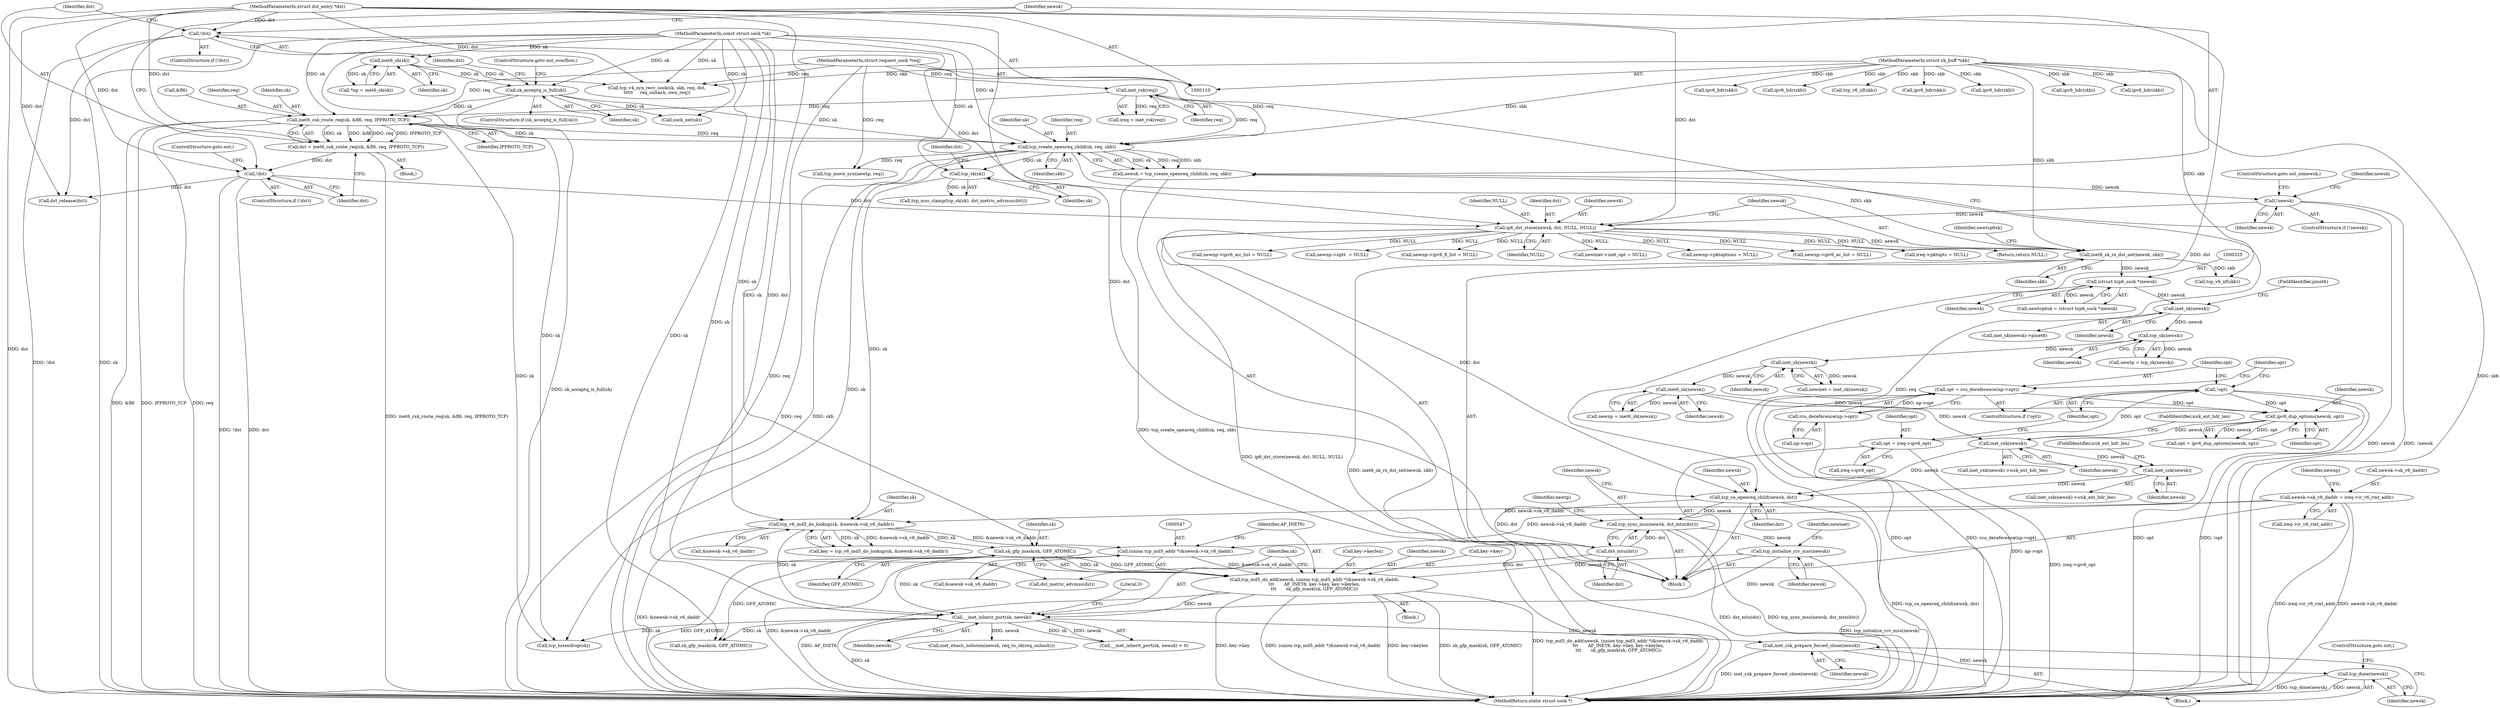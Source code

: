 digraph "0_linux_83eaddab4378db256d00d295bda6ca997cd13a52_0@API" {
"1000569" [label="(Call,inet_csk_prepare_forced_close(newsk))"];
"1000564" [label="(Call,__inet_inherit_port(sk, newsk))"];
"1000559" [label="(Call,sk_gfp_mask(sk, GFP_ATOMIC))"];
"1000535" [label="(Call,tcp_v6_md5_do_lookup(sk, &newsk->sk_v6_daddr))"];
"1000513" [label="(Call,tcp_sk(sk))"];
"1000301" [label="(Call,tcp_create_openreq_child(sk, req, skb))"];
"1000289" [label="(Call,inet6_csk_route_req(sk, &fl6, req, IPPROTO_TCP))"];
"1000280" [label="(Call,sk_acceptq_is_full(sk))"];
"1000123" [label="(Call,inet6_sk(sk))"];
"1000111" [label="(MethodParameterIn,const struct sock *sk)"];
"1000277" [label="(Call,inet_rsk(req))"];
"1000113" [label="(MethodParameterIn,struct request_sock *req)"];
"1000112" [label="(MethodParameterIn,struct sk_buff *skb)"];
"1000353" [label="(Call,newsk->sk_v6_daddr = ireq->ir_v6_rmt_addr)"];
"1000517" [label="(Call,tcp_initialize_rcv_mss(newsk))"];
"1000504" [label="(Call,tcp_sync_mss(newsk, dst_mtu(dst)))"];
"1000501" [label="(Call,tcp_ca_openreq_child(newsk, dst))"];
"1000491" [label="(Call,inet_csk(newsk))"];
"1000483" [label="(Call,inet_csk(newsk))"];
"1000473" [label="(Call,ipv6_dup_options(newsk, opt))"];
"1000346" [label="(Call,inet6_sk(newsk))"];
"1000342" [label="(Call,inet_sk(newsk))"];
"1000338" [label="(Call,tcp_sk(newsk))"];
"1000329" [label="(Call,inet_sk(newsk))"];
"1000324" [label="(Call,(struct tcp6_sock *)newsk)"];
"1000319" [label="(Call,inet6_sk_rx_dst_set(newsk, skb))"];
"1000314" [label="(Call,ip6_dst_store(newsk, dst, NULL, NULL))"];
"1000306" [label="(Call,!newsk)"];
"1000299" [label="(Call,newsk = tcp_create_openreq_child(sk, req, skb))"];
"1000284" [label="(Call,!dst)"];
"1000114" [label="(MethodParameterIn,struct dst_entry *dst)"];
"1000296" [label="(Call,!dst)"];
"1000287" [label="(Call,dst = inet6_csk_route_req(sk, &fl6, req, IPPROTO_TCP))"];
"1000460" [label="(Call,!opt)"];
"1000454" [label="(Call,opt = ireq->ipv6_opt)"];
"1000462" [label="(Call,opt = rcu_dereference(np->opt))"];
"1000464" [label="(Call,rcu_dereference(np->opt))"];
"1000506" [label="(Call,dst_mtu(dst))"];
"1000544" [label="(Call,tcp_md5_do_add(newsk, (union tcp_md5_addr *)&newsk->sk_v6_daddr,\n\t\t\t       AF_INET6, key->key, key->keylen,\n\t\t\t       sk_gfp_mask(sk, GFP_ATOMIC)))"];
"1000546" [label="(Call,(union tcp_md5_addr *)&newsk->sk_v6_daddr)"];
"1000571" [label="(Call,tcp_done(newsk))"];
"1000561" [label="(Identifier,GFP_ATOMIC)"];
"1000265" [label="(Call,ipv6_hdr(skb))"];
"1000326" [label="(Identifier,newsk)"];
"1000482" [label="(Call,inet_csk(newsk)->icsk_ext_hdr_len)"];
"1000391" [label="(Call,newnp->ipv6_ac_list = NULL)"];
"1000117" [label="(Block,)"];
"1000308" [label="(ControlStructure,goto out_nonewsk;)"];
"1000515" [label="(Call,dst_metric_advmss(dst))"];
"1000464" [label="(Call,rcu_dereference(np->opt))"];
"1000340" [label="(Call,newinet = inet_sk(newsk))"];
"1000469" [label="(Identifier,opt)"];
"1000114" [label="(MethodParameterIn,struct dst_entry *dst)"];
"1000288" [label="(Identifier,dst)"];
"1000533" [label="(Call,key = tcp_v6_md5_do_lookup(sk, &newsk->sk_v6_daddr))"];
"1000298" [label="(ControlStructure,goto out;)"];
"1000295" [label="(ControlStructure,if (!dst))"];
"1000286" [label="(Block,)"];
"1000475" [label="(Identifier,opt)"];
"1000506" [label="(Call,dst_mtu(dst))"];
"1000293" [label="(Identifier,req)"];
"1000362" [label="(Identifier,newnp)"];
"1000514" [label="(Identifier,sk)"];
"1000304" [label="(Identifier,skb)"];
"1000573" [label="(ControlStructure,goto out;)"];
"1000254" [label="(Call,ipv6_hdr(skb))"];
"1000568" [label="(Block,)"];
"1000635" [label="(Call,dst_release(dst))"];
"1000485" [label="(FieldIdentifier,icsk_ext_hdr_len)"];
"1000577" [label="(Call,inet_ehash_nolisten(newsk, req_to_sk(req_unhash)))"];
"1000492" [label="(Identifier,newsk)"];
"1000505" [label="(Identifier,newsk)"];
"1000336" [label="(Call,newtp = tcp_sk(newsk))"];
"1000601" [label="(Call,sk_gfp_mask(sk, GFP_ATOMIC))"];
"1000330" [label="(Identifier,newsk)"];
"1000491" [label="(Call,inet_csk(newsk))"];
"1000608" [label="(Call,ireq->pktopts = NULL)"];
"1000314" [label="(Call,ip6_dst_store(newsk, dst, NULL, NULL))"];
"1000517" [label="(Call,tcp_initialize_rcv_mss(newsk))"];
"1000290" [label="(Identifier,sk)"];
"1000285" [label="(Identifier,dst)"];
"1000433" [label="(Call,ipv6_hdr(skb))"];
"1000307" [label="(Identifier,newsk)"];
"1000277" [label="(Call,inet_rsk(req))"];
"1000504" [label="(Call,tcp_sync_mss(newsk, dst_mtu(dst)))"];
"1000502" [label="(Identifier,newsk)"];
"1000455" [label="(Identifier,opt)"];
"1000513" [label="(Call,tcp_sk(sk))"];
"1000454" [label="(Call,opt = ireq->ipv6_opt)"];
"1000302" [label="(Identifier,sk)"];
"1000461" [label="(Identifier,opt)"];
"1000297" [label="(Identifier,dst)"];
"1000565" [label="(Identifier,sk)"];
"1000569" [label="(Call,inet_csk_prepare_forced_close(newsk))"];
"1000275" [label="(Call,ireq = inet_rsk(req))"];
"1000354" [label="(Call,newsk->sk_v6_daddr)"];
"1000640" [label="(Return,return NULL;)"];
"1000311" [label="(Identifier,newsk)"];
"1000319" [label="(Call,inet6_sk_rx_dst_set(newsk, skb))"];
"1000323" [label="(Identifier,newtcp6sk)"];
"1000346" [label="(Call,inet6_sk(newsk))"];
"1000536" [label="(Identifier,sk)"];
"1000322" [label="(Call,newtcp6sk = (struct tcp6_sock *)newsk)"];
"1000483" [label="(Call,inet_csk(newsk))"];
"1000459" [label="(ControlStructure,if (!opt))"];
"1000112" [label="(MethodParameterIn,struct sk_buff *skb)"];
"1000493" [label="(FieldIdentifier,icsk_ext_hdr_len)"];
"1000546" [label="(Call,(union tcp_md5_addr *)&newsk->sk_v6_daddr)"];
"1000246" [label="(Call,ipv6_hdr(skb))"];
"1000353" [label="(Call,newsk->sk_v6_daddr = ireq->ir_v6_rmt_addr)"];
"1000344" [label="(Call,newnp = inet6_sk(newsk))"];
"1000535" [label="(Call,tcp_v6_md5_do_lookup(sk, &newsk->sk_v6_daddr))"];
"1000280" [label="(Call,sk_acceptq_is_full(sk))"];
"1000642" [label="(MethodReturn,static struct sock *)"];
"1000329" [label="(Call,inet_sk(newsk))"];
"1000357" [label="(Call,ireq->ir_v6_rmt_addr)"];
"1000521" [label="(Identifier,newinet)"];
"1000386" [label="(Call,newnp->ipv6_mc_list = NULL)"];
"1000474" [label="(Identifier,newsk)"];
"1000417" [label="(Call,newnp->opt\t  = NULL)"];
"1000559" [label="(Call,sk_gfp_mask(sk, GFP_ATOMIC))"];
"1000324" [label="(Call,(struct tcp6_sock *)newsk)"];
"1000571" [label="(Call,tcp_done(newsk))"];
"1000142" [label="(Call,tcp_v4_syn_recv_sock(sk, skb, req, dst,\n\t\t\t\t\t     req_unhash, own_req))"];
"1000463" [label="(Identifier,opt)"];
"1000507" [label="(Identifier,dst)"];
"1000279" [label="(ControlStructure,if (sk_acceptq_is_full(sk)))"];
"1000315" [label="(Identifier,newsk)"];
"1000299" [label="(Call,newsk = tcp_create_openreq_child(sk, req, skb))"];
"1000537" [label="(Call,&newsk->sk_v6_daddr)"];
"1000631" [label="(Call,sock_net(sk))"];
"1000585" [label="(Call,tcp_move_syn(newtp, req))"];
"1000564" [label="(Call,__inet_inherit_port(sk, newsk))"];
"1000426" [label="(Call,tcp_v6_iif(skb))"];
"1000570" [label="(Identifier,newsk)"];
"1000113" [label="(MethodParameterIn,struct request_sock *req)"];
"1000396" [label="(Call,newnp->ipv6_fl_list = NULL)"];
"1000328" [label="(Call,inet_sk(newsk)->pinet6)"];
"1000300" [label="(Identifier,newsk)"];
"1000516" [label="(Identifier,dst)"];
"1000342" [label="(Call,inet_sk(newsk))"];
"1000320" [label="(Identifier,newsk)"];
"1000548" [label="(Call,&newsk->sk_v6_daddr)"];
"1000510" [label="(Identifier,newtp)"];
"1000294" [label="(Identifier,IPPROTO_TCP)"];
"1000239" [label="(Call,tcp_v6_iif(skb))"];
"1000317" [label="(Identifier,NULL)"];
"1000501" [label="(Call,tcp_ca_openreq_child(newsk, dst))"];
"1000296" [label="(Call,!dst)"];
"1000462" [label="(Call,opt = rcu_dereference(np->opt))"];
"1000316" [label="(Identifier,dst)"];
"1000460" [label="(Call,!opt)"];
"1000338" [label="(Call,tcp_sk(newsk))"];
"1000305" [label="(ControlStructure,if (!newsk))"];
"1000503" [label="(Identifier,dst)"];
"1000452" [label="(Call,ipv6_hdr(skb))"];
"1000556" [label="(Call,key->keylen)"];
"1000343" [label="(Identifier,newsk)"];
"1000456" [label="(Call,ireq->ipv6_opt)"];
"1000471" [label="(Call,opt = ipv6_dup_options(newsk, opt))"];
"1000111" [label="(MethodParameterIn,const struct sock *sk)"];
"1000283" [label="(ControlStructure,if (!dst))"];
"1000563" [label="(Call,__inet_inherit_port(sk, newsk) < 0)"];
"1000638" [label="(Call,tcp_listendrop(sk))"];
"1000291" [label="(Call,&fl6)"];
"1000465" [label="(Call,np->opt)"];
"1000303" [label="(Identifier,req)"];
"1000278" [label="(Identifier,req)"];
"1000347" [label="(Identifier,newsk)"];
"1000545" [label="(Identifier,newsk)"];
"1000560" [label="(Identifier,sk)"];
"1000124" [label="(Identifier,sk)"];
"1000284" [label="(Call,!dst)"];
"1000512" [label="(Call,tcp_mss_clamp(tcp_sk(sk), dst_metric_advmss(dst)))"];
"1000123" [label="(Call,inet6_sk(sk))"];
"1000553" [label="(Call,key->key)"];
"1000552" [label="(Identifier,AF_INET6)"];
"1000301" [label="(Call,tcp_create_openreq_child(sk, req, skb))"];
"1000441" [label="(Call,ipv6_hdr(skb))"];
"1000281" [label="(Identifier,sk)"];
"1000318" [label="(Identifier,NULL)"];
"1000306" [label="(Call,!newsk)"];
"1000282" [label="(ControlStructure,goto out_overflow;)"];
"1000566" [label="(Identifier,newsk)"];
"1000287" [label="(Call,dst = inet6_csk_route_req(sk, &fl6, req, IPPROTO_TCP))"];
"1000339" [label="(Identifier,newsk)"];
"1000544" [label="(Call,tcp_md5_do_add(newsk, (union tcp_md5_addr *)&newsk->sk_v6_daddr,\n\t\t\t       AF_INET6, key->key, key->keylen,\n\t\t\t       sk_gfp_mask(sk, GFP_ATOMIC)))"];
"1000289" [label="(Call,inet6_csk_route_req(sk, &fl6, req, IPPROTO_TCP))"];
"1000543" [label="(Block,)"];
"1000321" [label="(Identifier,skb)"];
"1000381" [label="(Call,newinet->inet_opt = NULL)"];
"1000518" [label="(Identifier,newsk)"];
"1000331" [label="(FieldIdentifier,pinet6)"];
"1000572" [label="(Identifier,newsk)"];
"1000567" [label="(Literal,0)"];
"1000484" [label="(Identifier,newsk)"];
"1000473" [label="(Call,ipv6_dup_options(newsk, opt))"];
"1000412" [label="(Call,newnp->pktoptions = NULL)"];
"1000490" [label="(Call,inet_csk(newsk)->icsk_ext_hdr_len)"];
"1000121" [label="(Call,*np = inet6_sk(sk))"];
"1000569" -> "1000568"  [label="AST: "];
"1000569" -> "1000570"  [label="CFG: "];
"1000570" -> "1000569"  [label="AST: "];
"1000572" -> "1000569"  [label="CFG: "];
"1000569" -> "1000642"  [label="DDG: inet_csk_prepare_forced_close(newsk)"];
"1000564" -> "1000569"  [label="DDG: newsk"];
"1000569" -> "1000571"  [label="DDG: newsk"];
"1000564" -> "1000563"  [label="AST: "];
"1000564" -> "1000566"  [label="CFG: "];
"1000565" -> "1000564"  [label="AST: "];
"1000566" -> "1000564"  [label="AST: "];
"1000567" -> "1000564"  [label="CFG: "];
"1000564" -> "1000642"  [label="DDG: sk"];
"1000564" -> "1000563"  [label="DDG: sk"];
"1000564" -> "1000563"  [label="DDG: newsk"];
"1000559" -> "1000564"  [label="DDG: sk"];
"1000535" -> "1000564"  [label="DDG: sk"];
"1000111" -> "1000564"  [label="DDG: sk"];
"1000517" -> "1000564"  [label="DDG: newsk"];
"1000544" -> "1000564"  [label="DDG: newsk"];
"1000564" -> "1000577"  [label="DDG: newsk"];
"1000564" -> "1000601"  [label="DDG: sk"];
"1000564" -> "1000638"  [label="DDG: sk"];
"1000559" -> "1000544"  [label="AST: "];
"1000559" -> "1000561"  [label="CFG: "];
"1000560" -> "1000559"  [label="AST: "];
"1000561" -> "1000559"  [label="AST: "];
"1000544" -> "1000559"  [label="CFG: "];
"1000559" -> "1000642"  [label="DDG: GFP_ATOMIC"];
"1000559" -> "1000544"  [label="DDG: sk"];
"1000559" -> "1000544"  [label="DDG: GFP_ATOMIC"];
"1000535" -> "1000559"  [label="DDG: sk"];
"1000111" -> "1000559"  [label="DDG: sk"];
"1000559" -> "1000601"  [label="DDG: GFP_ATOMIC"];
"1000535" -> "1000533"  [label="AST: "];
"1000535" -> "1000537"  [label="CFG: "];
"1000536" -> "1000535"  [label="AST: "];
"1000537" -> "1000535"  [label="AST: "];
"1000533" -> "1000535"  [label="CFG: "];
"1000535" -> "1000642"  [label="DDG: &newsk->sk_v6_daddr"];
"1000535" -> "1000533"  [label="DDG: sk"];
"1000535" -> "1000533"  [label="DDG: &newsk->sk_v6_daddr"];
"1000513" -> "1000535"  [label="DDG: sk"];
"1000111" -> "1000535"  [label="DDG: sk"];
"1000353" -> "1000535"  [label="DDG: newsk->sk_v6_daddr"];
"1000535" -> "1000546"  [label="DDG: &newsk->sk_v6_daddr"];
"1000513" -> "1000512"  [label="AST: "];
"1000513" -> "1000514"  [label="CFG: "];
"1000514" -> "1000513"  [label="AST: "];
"1000516" -> "1000513"  [label="CFG: "];
"1000513" -> "1000512"  [label="DDG: sk"];
"1000301" -> "1000513"  [label="DDG: sk"];
"1000111" -> "1000513"  [label="DDG: sk"];
"1000301" -> "1000299"  [label="AST: "];
"1000301" -> "1000304"  [label="CFG: "];
"1000302" -> "1000301"  [label="AST: "];
"1000303" -> "1000301"  [label="AST: "];
"1000304" -> "1000301"  [label="AST: "];
"1000299" -> "1000301"  [label="CFG: "];
"1000301" -> "1000642"  [label="DDG: skb"];
"1000301" -> "1000642"  [label="DDG: req"];
"1000301" -> "1000299"  [label="DDG: sk"];
"1000301" -> "1000299"  [label="DDG: req"];
"1000301" -> "1000299"  [label="DDG: skb"];
"1000289" -> "1000301"  [label="DDG: sk"];
"1000289" -> "1000301"  [label="DDG: req"];
"1000280" -> "1000301"  [label="DDG: sk"];
"1000111" -> "1000301"  [label="DDG: sk"];
"1000277" -> "1000301"  [label="DDG: req"];
"1000113" -> "1000301"  [label="DDG: req"];
"1000112" -> "1000301"  [label="DDG: skb"];
"1000301" -> "1000319"  [label="DDG: skb"];
"1000301" -> "1000585"  [label="DDG: req"];
"1000301" -> "1000638"  [label="DDG: sk"];
"1000289" -> "1000287"  [label="AST: "];
"1000289" -> "1000294"  [label="CFG: "];
"1000290" -> "1000289"  [label="AST: "];
"1000291" -> "1000289"  [label="AST: "];
"1000293" -> "1000289"  [label="AST: "];
"1000294" -> "1000289"  [label="AST: "];
"1000287" -> "1000289"  [label="CFG: "];
"1000289" -> "1000642"  [label="DDG: &fl6"];
"1000289" -> "1000642"  [label="DDG: IPPROTO_TCP"];
"1000289" -> "1000642"  [label="DDG: req"];
"1000289" -> "1000287"  [label="DDG: sk"];
"1000289" -> "1000287"  [label="DDG: &fl6"];
"1000289" -> "1000287"  [label="DDG: req"];
"1000289" -> "1000287"  [label="DDG: IPPROTO_TCP"];
"1000280" -> "1000289"  [label="DDG: sk"];
"1000111" -> "1000289"  [label="DDG: sk"];
"1000277" -> "1000289"  [label="DDG: req"];
"1000113" -> "1000289"  [label="DDG: req"];
"1000289" -> "1000638"  [label="DDG: sk"];
"1000280" -> "1000279"  [label="AST: "];
"1000280" -> "1000281"  [label="CFG: "];
"1000281" -> "1000280"  [label="AST: "];
"1000282" -> "1000280"  [label="CFG: "];
"1000285" -> "1000280"  [label="CFG: "];
"1000280" -> "1000642"  [label="DDG: sk_acceptq_is_full(sk)"];
"1000123" -> "1000280"  [label="DDG: sk"];
"1000111" -> "1000280"  [label="DDG: sk"];
"1000280" -> "1000631"  [label="DDG: sk"];
"1000123" -> "1000121"  [label="AST: "];
"1000123" -> "1000124"  [label="CFG: "];
"1000124" -> "1000123"  [label="AST: "];
"1000121" -> "1000123"  [label="CFG: "];
"1000123" -> "1000121"  [label="DDG: sk"];
"1000111" -> "1000123"  [label="DDG: sk"];
"1000123" -> "1000142"  [label="DDG: sk"];
"1000111" -> "1000110"  [label="AST: "];
"1000111" -> "1000642"  [label="DDG: sk"];
"1000111" -> "1000142"  [label="DDG: sk"];
"1000111" -> "1000601"  [label="DDG: sk"];
"1000111" -> "1000631"  [label="DDG: sk"];
"1000111" -> "1000638"  [label="DDG: sk"];
"1000277" -> "1000275"  [label="AST: "];
"1000277" -> "1000278"  [label="CFG: "];
"1000278" -> "1000277"  [label="AST: "];
"1000275" -> "1000277"  [label="CFG: "];
"1000277" -> "1000642"  [label="DDG: req"];
"1000277" -> "1000275"  [label="DDG: req"];
"1000113" -> "1000277"  [label="DDG: req"];
"1000113" -> "1000110"  [label="AST: "];
"1000113" -> "1000642"  [label="DDG: req"];
"1000113" -> "1000142"  [label="DDG: req"];
"1000113" -> "1000585"  [label="DDG: req"];
"1000112" -> "1000110"  [label="AST: "];
"1000112" -> "1000642"  [label="DDG: skb"];
"1000112" -> "1000142"  [label="DDG: skb"];
"1000112" -> "1000239"  [label="DDG: skb"];
"1000112" -> "1000246"  [label="DDG: skb"];
"1000112" -> "1000254"  [label="DDG: skb"];
"1000112" -> "1000265"  [label="DDG: skb"];
"1000112" -> "1000319"  [label="DDG: skb"];
"1000112" -> "1000426"  [label="DDG: skb"];
"1000112" -> "1000433"  [label="DDG: skb"];
"1000112" -> "1000441"  [label="DDG: skb"];
"1000112" -> "1000452"  [label="DDG: skb"];
"1000353" -> "1000117"  [label="AST: "];
"1000353" -> "1000357"  [label="CFG: "];
"1000354" -> "1000353"  [label="AST: "];
"1000357" -> "1000353"  [label="AST: "];
"1000362" -> "1000353"  [label="CFG: "];
"1000353" -> "1000642"  [label="DDG: ireq->ir_v6_rmt_addr"];
"1000353" -> "1000642"  [label="DDG: newsk->sk_v6_daddr"];
"1000353" -> "1000546"  [label="DDG: newsk->sk_v6_daddr"];
"1000517" -> "1000117"  [label="AST: "];
"1000517" -> "1000518"  [label="CFG: "];
"1000518" -> "1000517"  [label="AST: "];
"1000521" -> "1000517"  [label="CFG: "];
"1000517" -> "1000642"  [label="DDG: tcp_initialize_rcv_mss(newsk)"];
"1000504" -> "1000517"  [label="DDG: newsk"];
"1000517" -> "1000544"  [label="DDG: newsk"];
"1000504" -> "1000117"  [label="AST: "];
"1000504" -> "1000506"  [label="CFG: "];
"1000505" -> "1000504"  [label="AST: "];
"1000506" -> "1000504"  [label="AST: "];
"1000510" -> "1000504"  [label="CFG: "];
"1000504" -> "1000642"  [label="DDG: dst_mtu(dst)"];
"1000504" -> "1000642"  [label="DDG: tcp_sync_mss(newsk, dst_mtu(dst))"];
"1000501" -> "1000504"  [label="DDG: newsk"];
"1000506" -> "1000504"  [label="DDG: dst"];
"1000501" -> "1000117"  [label="AST: "];
"1000501" -> "1000503"  [label="CFG: "];
"1000502" -> "1000501"  [label="AST: "];
"1000503" -> "1000501"  [label="AST: "];
"1000505" -> "1000501"  [label="CFG: "];
"1000501" -> "1000642"  [label="DDG: tcp_ca_openreq_child(newsk, dst)"];
"1000491" -> "1000501"  [label="DDG: newsk"];
"1000483" -> "1000501"  [label="DDG: newsk"];
"1000314" -> "1000501"  [label="DDG: dst"];
"1000114" -> "1000501"  [label="DDG: dst"];
"1000501" -> "1000506"  [label="DDG: dst"];
"1000491" -> "1000490"  [label="AST: "];
"1000491" -> "1000492"  [label="CFG: "];
"1000492" -> "1000491"  [label="AST: "];
"1000493" -> "1000491"  [label="CFG: "];
"1000483" -> "1000491"  [label="DDG: newsk"];
"1000483" -> "1000482"  [label="AST: "];
"1000483" -> "1000484"  [label="CFG: "];
"1000484" -> "1000483"  [label="AST: "];
"1000485" -> "1000483"  [label="CFG: "];
"1000473" -> "1000483"  [label="DDG: newsk"];
"1000346" -> "1000483"  [label="DDG: newsk"];
"1000473" -> "1000471"  [label="AST: "];
"1000473" -> "1000475"  [label="CFG: "];
"1000474" -> "1000473"  [label="AST: "];
"1000475" -> "1000473"  [label="AST: "];
"1000471" -> "1000473"  [label="CFG: "];
"1000473" -> "1000471"  [label="DDG: newsk"];
"1000473" -> "1000471"  [label="DDG: opt"];
"1000346" -> "1000473"  [label="DDG: newsk"];
"1000460" -> "1000473"  [label="DDG: opt"];
"1000462" -> "1000473"  [label="DDG: opt"];
"1000346" -> "1000344"  [label="AST: "];
"1000346" -> "1000347"  [label="CFG: "];
"1000347" -> "1000346"  [label="AST: "];
"1000344" -> "1000346"  [label="CFG: "];
"1000346" -> "1000344"  [label="DDG: newsk"];
"1000342" -> "1000346"  [label="DDG: newsk"];
"1000342" -> "1000340"  [label="AST: "];
"1000342" -> "1000343"  [label="CFG: "];
"1000343" -> "1000342"  [label="AST: "];
"1000340" -> "1000342"  [label="CFG: "];
"1000342" -> "1000340"  [label="DDG: newsk"];
"1000338" -> "1000342"  [label="DDG: newsk"];
"1000338" -> "1000336"  [label="AST: "];
"1000338" -> "1000339"  [label="CFG: "];
"1000339" -> "1000338"  [label="AST: "];
"1000336" -> "1000338"  [label="CFG: "];
"1000338" -> "1000336"  [label="DDG: newsk"];
"1000329" -> "1000338"  [label="DDG: newsk"];
"1000329" -> "1000328"  [label="AST: "];
"1000329" -> "1000330"  [label="CFG: "];
"1000330" -> "1000329"  [label="AST: "];
"1000331" -> "1000329"  [label="CFG: "];
"1000324" -> "1000329"  [label="DDG: newsk"];
"1000324" -> "1000322"  [label="AST: "];
"1000324" -> "1000326"  [label="CFG: "];
"1000325" -> "1000324"  [label="AST: "];
"1000326" -> "1000324"  [label="AST: "];
"1000322" -> "1000324"  [label="CFG: "];
"1000324" -> "1000322"  [label="DDG: newsk"];
"1000319" -> "1000324"  [label="DDG: newsk"];
"1000319" -> "1000117"  [label="AST: "];
"1000319" -> "1000321"  [label="CFG: "];
"1000320" -> "1000319"  [label="AST: "];
"1000321" -> "1000319"  [label="AST: "];
"1000323" -> "1000319"  [label="CFG: "];
"1000319" -> "1000642"  [label="DDG: inet6_sk_rx_dst_set(newsk, skb)"];
"1000314" -> "1000319"  [label="DDG: newsk"];
"1000319" -> "1000426"  [label="DDG: skb"];
"1000314" -> "1000117"  [label="AST: "];
"1000314" -> "1000318"  [label="CFG: "];
"1000315" -> "1000314"  [label="AST: "];
"1000316" -> "1000314"  [label="AST: "];
"1000317" -> "1000314"  [label="AST: "];
"1000318" -> "1000314"  [label="AST: "];
"1000320" -> "1000314"  [label="CFG: "];
"1000314" -> "1000642"  [label="DDG: ip6_dst_store(newsk, dst, NULL, NULL)"];
"1000306" -> "1000314"  [label="DDG: newsk"];
"1000284" -> "1000314"  [label="DDG: dst"];
"1000296" -> "1000314"  [label="DDG: dst"];
"1000114" -> "1000314"  [label="DDG: dst"];
"1000314" -> "1000381"  [label="DDG: NULL"];
"1000314" -> "1000386"  [label="DDG: NULL"];
"1000314" -> "1000391"  [label="DDG: NULL"];
"1000314" -> "1000396"  [label="DDG: NULL"];
"1000314" -> "1000412"  [label="DDG: NULL"];
"1000314" -> "1000417"  [label="DDG: NULL"];
"1000314" -> "1000608"  [label="DDG: NULL"];
"1000314" -> "1000640"  [label="DDG: NULL"];
"1000306" -> "1000305"  [label="AST: "];
"1000306" -> "1000307"  [label="CFG: "];
"1000307" -> "1000306"  [label="AST: "];
"1000308" -> "1000306"  [label="CFG: "];
"1000311" -> "1000306"  [label="CFG: "];
"1000306" -> "1000642"  [label="DDG: newsk"];
"1000306" -> "1000642"  [label="DDG: !newsk"];
"1000299" -> "1000306"  [label="DDG: newsk"];
"1000299" -> "1000117"  [label="AST: "];
"1000300" -> "1000299"  [label="AST: "];
"1000307" -> "1000299"  [label="CFG: "];
"1000299" -> "1000642"  [label="DDG: tcp_create_openreq_child(sk, req, skb)"];
"1000284" -> "1000283"  [label="AST: "];
"1000284" -> "1000285"  [label="CFG: "];
"1000285" -> "1000284"  [label="AST: "];
"1000288" -> "1000284"  [label="CFG: "];
"1000300" -> "1000284"  [label="CFG: "];
"1000284" -> "1000642"  [label="DDG: !dst"];
"1000114" -> "1000284"  [label="DDG: dst"];
"1000284" -> "1000635"  [label="DDG: dst"];
"1000114" -> "1000110"  [label="AST: "];
"1000114" -> "1000642"  [label="DDG: dst"];
"1000114" -> "1000142"  [label="DDG: dst"];
"1000114" -> "1000287"  [label="DDG: dst"];
"1000114" -> "1000296"  [label="DDG: dst"];
"1000114" -> "1000506"  [label="DDG: dst"];
"1000114" -> "1000515"  [label="DDG: dst"];
"1000114" -> "1000635"  [label="DDG: dst"];
"1000296" -> "1000295"  [label="AST: "];
"1000296" -> "1000297"  [label="CFG: "];
"1000297" -> "1000296"  [label="AST: "];
"1000298" -> "1000296"  [label="CFG: "];
"1000300" -> "1000296"  [label="CFG: "];
"1000296" -> "1000642"  [label="DDG: !dst"];
"1000296" -> "1000642"  [label="DDG: dst"];
"1000287" -> "1000296"  [label="DDG: dst"];
"1000296" -> "1000635"  [label="DDG: dst"];
"1000287" -> "1000286"  [label="AST: "];
"1000288" -> "1000287"  [label="AST: "];
"1000297" -> "1000287"  [label="CFG: "];
"1000287" -> "1000642"  [label="DDG: inet6_csk_route_req(sk, &fl6, req, IPPROTO_TCP)"];
"1000460" -> "1000459"  [label="AST: "];
"1000460" -> "1000461"  [label="CFG: "];
"1000461" -> "1000460"  [label="AST: "];
"1000463" -> "1000460"  [label="CFG: "];
"1000469" -> "1000460"  [label="CFG: "];
"1000460" -> "1000642"  [label="DDG: opt"];
"1000460" -> "1000642"  [label="DDG: !opt"];
"1000454" -> "1000460"  [label="DDG: opt"];
"1000454" -> "1000117"  [label="AST: "];
"1000454" -> "1000456"  [label="CFG: "];
"1000455" -> "1000454"  [label="AST: "];
"1000456" -> "1000454"  [label="AST: "];
"1000461" -> "1000454"  [label="CFG: "];
"1000454" -> "1000642"  [label="DDG: ireq->ipv6_opt"];
"1000462" -> "1000459"  [label="AST: "];
"1000462" -> "1000464"  [label="CFG: "];
"1000463" -> "1000462"  [label="AST: "];
"1000464" -> "1000462"  [label="AST: "];
"1000469" -> "1000462"  [label="CFG: "];
"1000462" -> "1000642"  [label="DDG: opt"];
"1000462" -> "1000642"  [label="DDG: rcu_dereference(np->opt)"];
"1000464" -> "1000462"  [label="DDG: np->opt"];
"1000464" -> "1000465"  [label="CFG: "];
"1000465" -> "1000464"  [label="AST: "];
"1000464" -> "1000642"  [label="DDG: np->opt"];
"1000506" -> "1000507"  [label="CFG: "];
"1000507" -> "1000506"  [label="AST: "];
"1000506" -> "1000515"  [label="DDG: dst"];
"1000544" -> "1000543"  [label="AST: "];
"1000545" -> "1000544"  [label="AST: "];
"1000546" -> "1000544"  [label="AST: "];
"1000552" -> "1000544"  [label="AST: "];
"1000553" -> "1000544"  [label="AST: "];
"1000556" -> "1000544"  [label="AST: "];
"1000565" -> "1000544"  [label="CFG: "];
"1000544" -> "1000642"  [label="DDG: key->key"];
"1000544" -> "1000642"  [label="DDG: (union tcp_md5_addr *)&newsk->sk_v6_daddr"];
"1000544" -> "1000642"  [label="DDG: key->keylen"];
"1000544" -> "1000642"  [label="DDG: sk_gfp_mask(sk, GFP_ATOMIC)"];
"1000544" -> "1000642"  [label="DDG: tcp_md5_do_add(newsk, (union tcp_md5_addr *)&newsk->sk_v6_daddr,\n\t\t\t       AF_INET6, key->key, key->keylen,\n\t\t\t       sk_gfp_mask(sk, GFP_ATOMIC))"];
"1000544" -> "1000642"  [label="DDG: AF_INET6"];
"1000546" -> "1000544"  [label="DDG: &newsk->sk_v6_daddr"];
"1000546" -> "1000548"  [label="CFG: "];
"1000547" -> "1000546"  [label="AST: "];
"1000548" -> "1000546"  [label="AST: "];
"1000552" -> "1000546"  [label="CFG: "];
"1000546" -> "1000642"  [label="DDG: &newsk->sk_v6_daddr"];
"1000571" -> "1000568"  [label="AST: "];
"1000571" -> "1000572"  [label="CFG: "];
"1000572" -> "1000571"  [label="AST: "];
"1000573" -> "1000571"  [label="CFG: "];
"1000571" -> "1000642"  [label="DDG: tcp_done(newsk)"];
"1000571" -> "1000642"  [label="DDG: newsk"];
}
